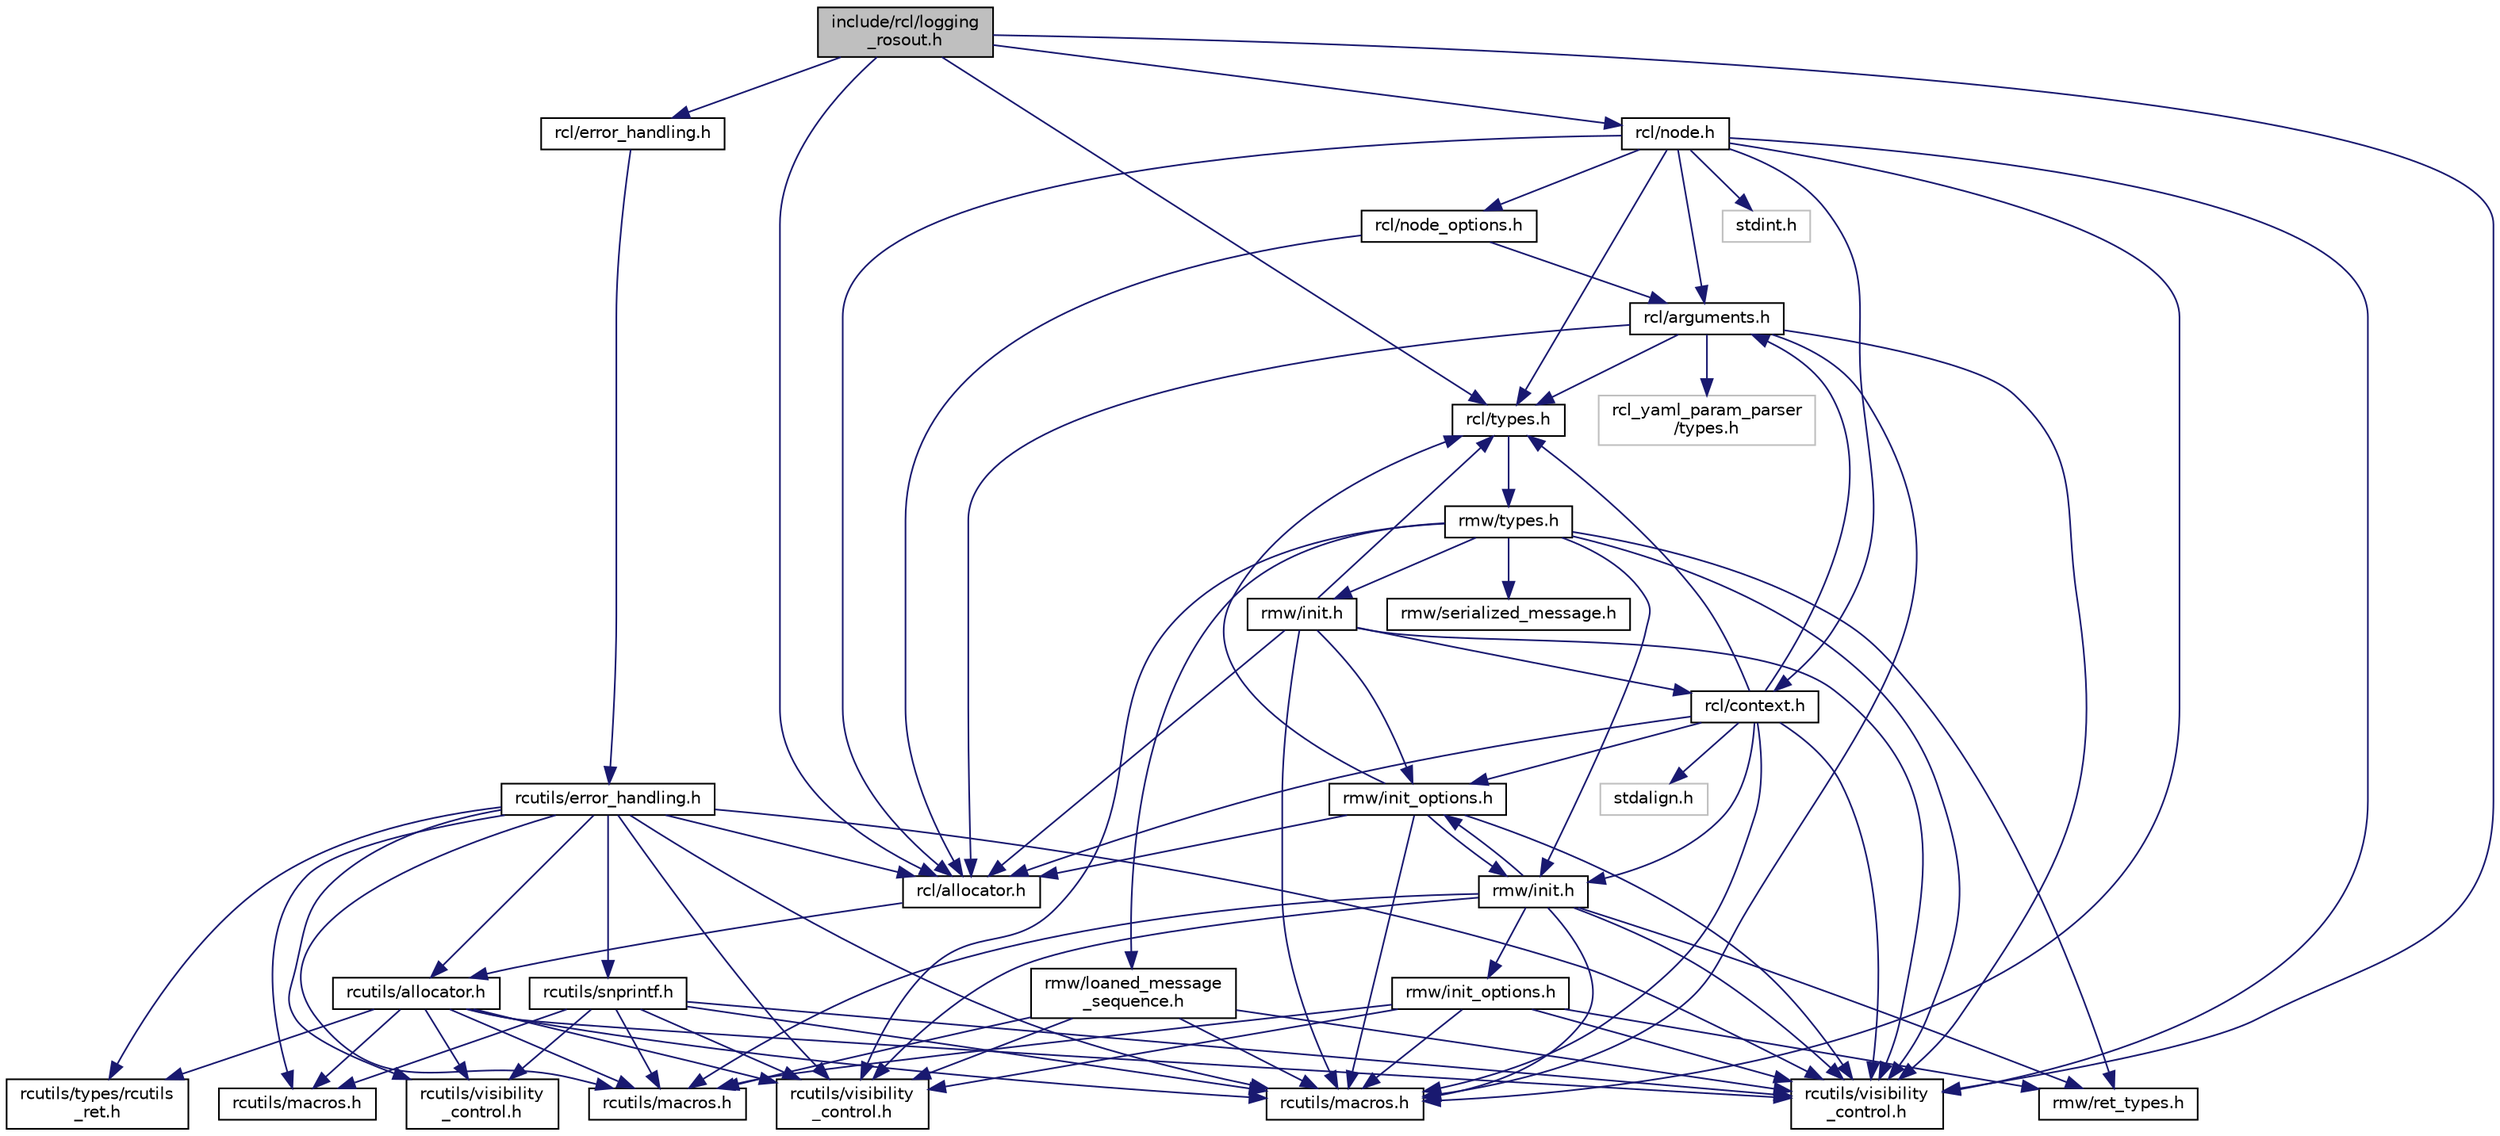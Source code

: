 digraph "include/rcl/logging_rosout.h"
{
  edge [fontname="Helvetica",fontsize="10",labelfontname="Helvetica",labelfontsize="10"];
  node [fontname="Helvetica",fontsize="10",shape=record];
  Node0 [label="include/rcl/logging\l_rosout.h",height=0.2,width=0.4,color="black", fillcolor="grey75", style="filled", fontcolor="black"];
  Node0 -> Node1 [color="midnightblue",fontsize="10",style="solid",fontname="Helvetica"];
  Node1 [label="rcl/allocator.h",height=0.2,width=0.4,color="black", fillcolor="white", style="filled",URL="$allocator_8h.html"];
  Node1 -> Node2 [color="midnightblue",fontsize="10",style="solid",fontname="Helvetica"];
  Node2 [label="rcutils/allocator.h",height=0.2,width=0.4,color="black", fillcolor="white", style="filled",URL="/tmp/tmp.Txb212H7Lz/doxygen_tag_files/rcutils.tag$allocator_8h.html"];
  Node2 -> Node3 [color="midnightblue",fontsize="10",style="solid",fontname="Helvetica"];
  Node3 [label="rcutils/macros.h",height=0.2,width=0.4,color="black", fillcolor="white", style="filled",URL="$macros_8h.html"];
  Node2 -> Node4 [color="midnightblue",fontsize="10",style="solid",fontname="Helvetica"];
  Node4 [label="rcutils/macros.h",height=0.2,width=0.4,color="black", fillcolor="white", style="filled",URL="/tmp/tmp.Txb212H7Lz/doxygen_tag_files/rmw.tag$macros_8h.html"];
  Node2 -> Node5 [color="midnightblue",fontsize="10",style="solid",fontname="Helvetica"];
  Node5 [label="rcutils/macros.h",height=0.2,width=0.4,color="black", fillcolor="white", style="filled",URL="/tmp/tmp.Txb212H7Lz/doxygen_tag_files/rcutils.tag$macros_8h.html"];
  Node2 -> Node6 [color="midnightblue",fontsize="10",style="solid",fontname="Helvetica"];
  Node6 [label="rcutils/types/rcutils\l_ret.h",height=0.2,width=0.4,color="black", fillcolor="white", style="filled",URL="/tmp/tmp.Txb212H7Lz/doxygen_tag_files/rcutils.tag$rcutils__ret_8h.html"];
  Node2 -> Node7 [color="midnightblue",fontsize="10",style="solid",fontname="Helvetica"];
  Node7 [label="rcutils/visibility\l_control.h",height=0.2,width=0.4,color="black", fillcolor="white", style="filled",URL="$visibility__control_8h.html"];
  Node2 -> Node8 [color="midnightblue",fontsize="10",style="solid",fontname="Helvetica"];
  Node8 [label="rcutils/visibility\l_control.h",height=0.2,width=0.4,color="black", fillcolor="white", style="filled",URL="/tmp/tmp.Txb212H7Lz/doxygen_tag_files/rmw.tag$visibility__control_8h.html"];
  Node2 -> Node9 [color="midnightblue",fontsize="10",style="solid",fontname="Helvetica"];
  Node9 [label="rcutils/visibility\l_control.h",height=0.2,width=0.4,color="black", fillcolor="white", style="filled",URL="/tmp/tmp.Txb212H7Lz/doxygen_tag_files/rcutils.tag$visibility__control_8h.html"];
  Node0 -> Node10 [color="midnightblue",fontsize="10",style="solid",fontname="Helvetica"];
  Node10 [label="rcl/error_handling.h",height=0.2,width=0.4,color="black", fillcolor="white", style="filled",URL="$error__handling_8h.html"];
  Node10 -> Node11 [color="midnightblue",fontsize="10",style="solid",fontname="Helvetica"];
  Node11 [label="rcutils/error_handling.h",height=0.2,width=0.4,color="black", fillcolor="white", style="filled",URL="/tmp/tmp.Txb212H7Lz/doxygen_tag_files/rcutils.tag$error__handling_8h.html"];
  Node11 -> Node1 [color="midnightblue",fontsize="10",style="solid",fontname="Helvetica"];
  Node11 -> Node2 [color="midnightblue",fontsize="10",style="solid",fontname="Helvetica"];
  Node11 -> Node3 [color="midnightblue",fontsize="10",style="solid",fontname="Helvetica"];
  Node11 -> Node4 [color="midnightblue",fontsize="10",style="solid",fontname="Helvetica"];
  Node11 -> Node5 [color="midnightblue",fontsize="10",style="solid",fontname="Helvetica"];
  Node11 -> Node12 [color="midnightblue",fontsize="10",style="solid",fontname="Helvetica"];
  Node12 [label="rcutils/snprintf.h",height=0.2,width=0.4,color="black", fillcolor="white", style="filled",URL="/tmp/tmp.Txb212H7Lz/doxygen_tag_files/rcutils.tag$snprintf_8h.html"];
  Node12 -> Node3 [color="midnightblue",fontsize="10",style="solid",fontname="Helvetica"];
  Node12 -> Node4 [color="midnightblue",fontsize="10",style="solid",fontname="Helvetica"];
  Node12 -> Node5 [color="midnightblue",fontsize="10",style="solid",fontname="Helvetica"];
  Node12 -> Node7 [color="midnightblue",fontsize="10",style="solid",fontname="Helvetica"];
  Node12 -> Node8 [color="midnightblue",fontsize="10",style="solid",fontname="Helvetica"];
  Node12 -> Node9 [color="midnightblue",fontsize="10",style="solid",fontname="Helvetica"];
  Node11 -> Node6 [color="midnightblue",fontsize="10",style="solid",fontname="Helvetica"];
  Node11 -> Node7 [color="midnightblue",fontsize="10",style="solid",fontname="Helvetica"];
  Node11 -> Node8 [color="midnightblue",fontsize="10",style="solid",fontname="Helvetica"];
  Node11 -> Node9 [color="midnightblue",fontsize="10",style="solid",fontname="Helvetica"];
  Node0 -> Node13 [color="midnightblue",fontsize="10",style="solid",fontname="Helvetica"];
  Node13 [label="rcl/node.h",height=0.2,width=0.4,color="black", fillcolor="white", style="filled",URL="$node_8h.html"];
  Node13 -> Node14 [color="midnightblue",fontsize="10",style="solid",fontname="Helvetica"];
  Node14 [label="stdint.h",height=0.2,width=0.4,color="grey75", fillcolor="white", style="filled"];
  Node13 -> Node1 [color="midnightblue",fontsize="10",style="solid",fontname="Helvetica"];
  Node13 -> Node15 [color="midnightblue",fontsize="10",style="solid",fontname="Helvetica"];
  Node15 [label="rcl/arguments.h",height=0.2,width=0.4,color="black", fillcolor="white", style="filled",URL="$arguments_8h.html"];
  Node15 -> Node1 [color="midnightblue",fontsize="10",style="solid",fontname="Helvetica"];
  Node15 -> Node3 [color="midnightblue",fontsize="10",style="solid",fontname="Helvetica"];
  Node15 -> Node16 [color="midnightblue",fontsize="10",style="solid",fontname="Helvetica"];
  Node16 [label="rcl/types.h",height=0.2,width=0.4,color="black", fillcolor="white", style="filled",URL="$types_8h.html"];
  Node16 -> Node17 [color="midnightblue",fontsize="10",style="solid",fontname="Helvetica"];
  Node17 [label="rmw/types.h",height=0.2,width=0.4,color="black", fillcolor="white", style="filled",URL="/tmp/tmp.Txb212H7Lz/doxygen_tag_files/rmw.tag$types_8h.html"];
  Node17 -> Node18 [color="midnightblue",fontsize="10",style="solid",fontname="Helvetica"];
  Node18 [label="rmw/init.h",height=0.2,width=0.4,color="black", fillcolor="white", style="filled",URL="$init_8h.html"];
  Node18 -> Node1 [color="midnightblue",fontsize="10",style="solid",fontname="Helvetica"];
  Node18 -> Node19 [color="midnightblue",fontsize="10",style="solid",fontname="Helvetica"];
  Node19 [label="rcl/context.h",height=0.2,width=0.4,color="black", fillcolor="white", style="filled",URL="$context_8h.html"];
  Node19 -> Node20 [color="midnightblue",fontsize="10",style="solid",fontname="Helvetica"];
  Node20 [label="rmw/init.h",height=0.2,width=0.4,color="black", fillcolor="white", style="filled",URL="/tmp/tmp.Txb212H7Lz/doxygen_tag_files/rmw.tag$init_8h.html"];
  Node20 -> Node21 [color="midnightblue",fontsize="10",style="solid",fontname="Helvetica"];
  Node21 [label="rmw/init_options.h",height=0.2,width=0.4,color="black", fillcolor="white", style="filled",URL="$init__options_8h.html"];
  Node21 -> Node20 [color="midnightblue",fontsize="10",style="solid",fontname="Helvetica"];
  Node21 -> Node1 [color="midnightblue",fontsize="10",style="solid",fontname="Helvetica"];
  Node21 -> Node3 [color="midnightblue",fontsize="10",style="solid",fontname="Helvetica"];
  Node21 -> Node16 [color="midnightblue",fontsize="10",style="solid",fontname="Helvetica"];
  Node21 -> Node7 [color="midnightblue",fontsize="10",style="solid",fontname="Helvetica"];
  Node20 -> Node22 [color="midnightblue",fontsize="10",style="solid",fontname="Helvetica"];
  Node22 [label="rmw/init_options.h",height=0.2,width=0.4,color="black", fillcolor="white", style="filled",URL="/tmp/tmp.Txb212H7Lz/doxygen_tag_files/rmw.tag$init__options_8h.html"];
  Node22 -> Node3 [color="midnightblue",fontsize="10",style="solid",fontname="Helvetica"];
  Node22 -> Node4 [color="midnightblue",fontsize="10",style="solid",fontname="Helvetica"];
  Node22 -> Node23 [color="midnightblue",fontsize="10",style="solid",fontname="Helvetica"];
  Node23 [label="rmw/ret_types.h",height=0.2,width=0.4,color="black", fillcolor="white", style="filled",URL="/tmp/tmp.Txb212H7Lz/doxygen_tag_files/rmw.tag$ret__types_8h.html"];
  Node22 -> Node7 [color="midnightblue",fontsize="10",style="solid",fontname="Helvetica"];
  Node22 -> Node8 [color="midnightblue",fontsize="10",style="solid",fontname="Helvetica"];
  Node20 -> Node3 [color="midnightblue",fontsize="10",style="solid",fontname="Helvetica"];
  Node20 -> Node4 [color="midnightblue",fontsize="10",style="solid",fontname="Helvetica"];
  Node20 -> Node23 [color="midnightblue",fontsize="10",style="solid",fontname="Helvetica"];
  Node20 -> Node7 [color="midnightblue",fontsize="10",style="solid",fontname="Helvetica"];
  Node20 -> Node8 [color="midnightblue",fontsize="10",style="solid",fontname="Helvetica"];
  Node19 -> Node1 [color="midnightblue",fontsize="10",style="solid",fontname="Helvetica"];
  Node19 -> Node15 [color="midnightblue",fontsize="10",style="solid",fontname="Helvetica"];
  Node19 -> Node21 [color="midnightblue",fontsize="10",style="solid",fontname="Helvetica"];
  Node19 -> Node3 [color="midnightblue",fontsize="10",style="solid",fontname="Helvetica"];
  Node19 -> Node16 [color="midnightblue",fontsize="10",style="solid",fontname="Helvetica"];
  Node19 -> Node7 [color="midnightblue",fontsize="10",style="solid",fontname="Helvetica"];
  Node19 -> Node24 [color="midnightblue",fontsize="10",style="solid",fontname="Helvetica"];
  Node24 [label="stdalign.h",height=0.2,width=0.4,color="grey75", fillcolor="white", style="filled"];
  Node18 -> Node21 [color="midnightblue",fontsize="10",style="solid",fontname="Helvetica"];
  Node18 -> Node3 [color="midnightblue",fontsize="10",style="solid",fontname="Helvetica"];
  Node18 -> Node16 [color="midnightblue",fontsize="10",style="solid",fontname="Helvetica"];
  Node18 -> Node7 [color="midnightblue",fontsize="10",style="solid",fontname="Helvetica"];
  Node17 -> Node20 [color="midnightblue",fontsize="10",style="solid",fontname="Helvetica"];
  Node17 -> Node25 [color="midnightblue",fontsize="10",style="solid",fontname="Helvetica"];
  Node25 [label="rmw/loaned_message\l_sequence.h",height=0.2,width=0.4,color="black", fillcolor="white", style="filled",URL="/tmp/tmp.Txb212H7Lz/doxygen_tag_files/rmw.tag$loaned__message__sequence_8h.html"];
  Node25 -> Node3 [color="midnightblue",fontsize="10",style="solid",fontname="Helvetica"];
  Node25 -> Node4 [color="midnightblue",fontsize="10",style="solid",fontname="Helvetica"];
  Node25 -> Node7 [color="midnightblue",fontsize="10",style="solid",fontname="Helvetica"];
  Node25 -> Node8 [color="midnightblue",fontsize="10",style="solid",fontname="Helvetica"];
  Node17 -> Node23 [color="midnightblue",fontsize="10",style="solid",fontname="Helvetica"];
  Node17 -> Node26 [color="midnightblue",fontsize="10",style="solid",fontname="Helvetica"];
  Node26 [label="rmw/serialized_message.h",height=0.2,width=0.4,color="black", fillcolor="white", style="filled",URL="/tmp/tmp.Txb212H7Lz/doxygen_tag_files/rmw.tag$serialized__message_8h.html"];
  Node17 -> Node7 [color="midnightblue",fontsize="10",style="solid",fontname="Helvetica"];
  Node17 -> Node8 [color="midnightblue",fontsize="10",style="solid",fontname="Helvetica"];
  Node15 -> Node7 [color="midnightblue",fontsize="10",style="solid",fontname="Helvetica"];
  Node15 -> Node27 [color="midnightblue",fontsize="10",style="solid",fontname="Helvetica"];
  Node27 [label="rcl_yaml_param_parser\l/types.h",height=0.2,width=0.4,color="grey75", fillcolor="white", style="filled"];
  Node13 -> Node19 [color="midnightblue",fontsize="10",style="solid",fontname="Helvetica"];
  Node13 -> Node3 [color="midnightblue",fontsize="10",style="solid",fontname="Helvetica"];
  Node13 -> Node28 [color="midnightblue",fontsize="10",style="solid",fontname="Helvetica"];
  Node28 [label="rcl/node_options.h",height=0.2,width=0.4,color="black", fillcolor="white", style="filled",URL="$node__options_8h.html"];
  Node28 -> Node1 [color="midnightblue",fontsize="10",style="solid",fontname="Helvetica"];
  Node28 -> Node15 [color="midnightblue",fontsize="10",style="solid",fontname="Helvetica"];
  Node13 -> Node16 [color="midnightblue",fontsize="10",style="solid",fontname="Helvetica"];
  Node13 -> Node7 [color="midnightblue",fontsize="10",style="solid",fontname="Helvetica"];
  Node0 -> Node16 [color="midnightblue",fontsize="10",style="solid",fontname="Helvetica"];
  Node0 -> Node7 [color="midnightblue",fontsize="10",style="solid",fontname="Helvetica"];
}

